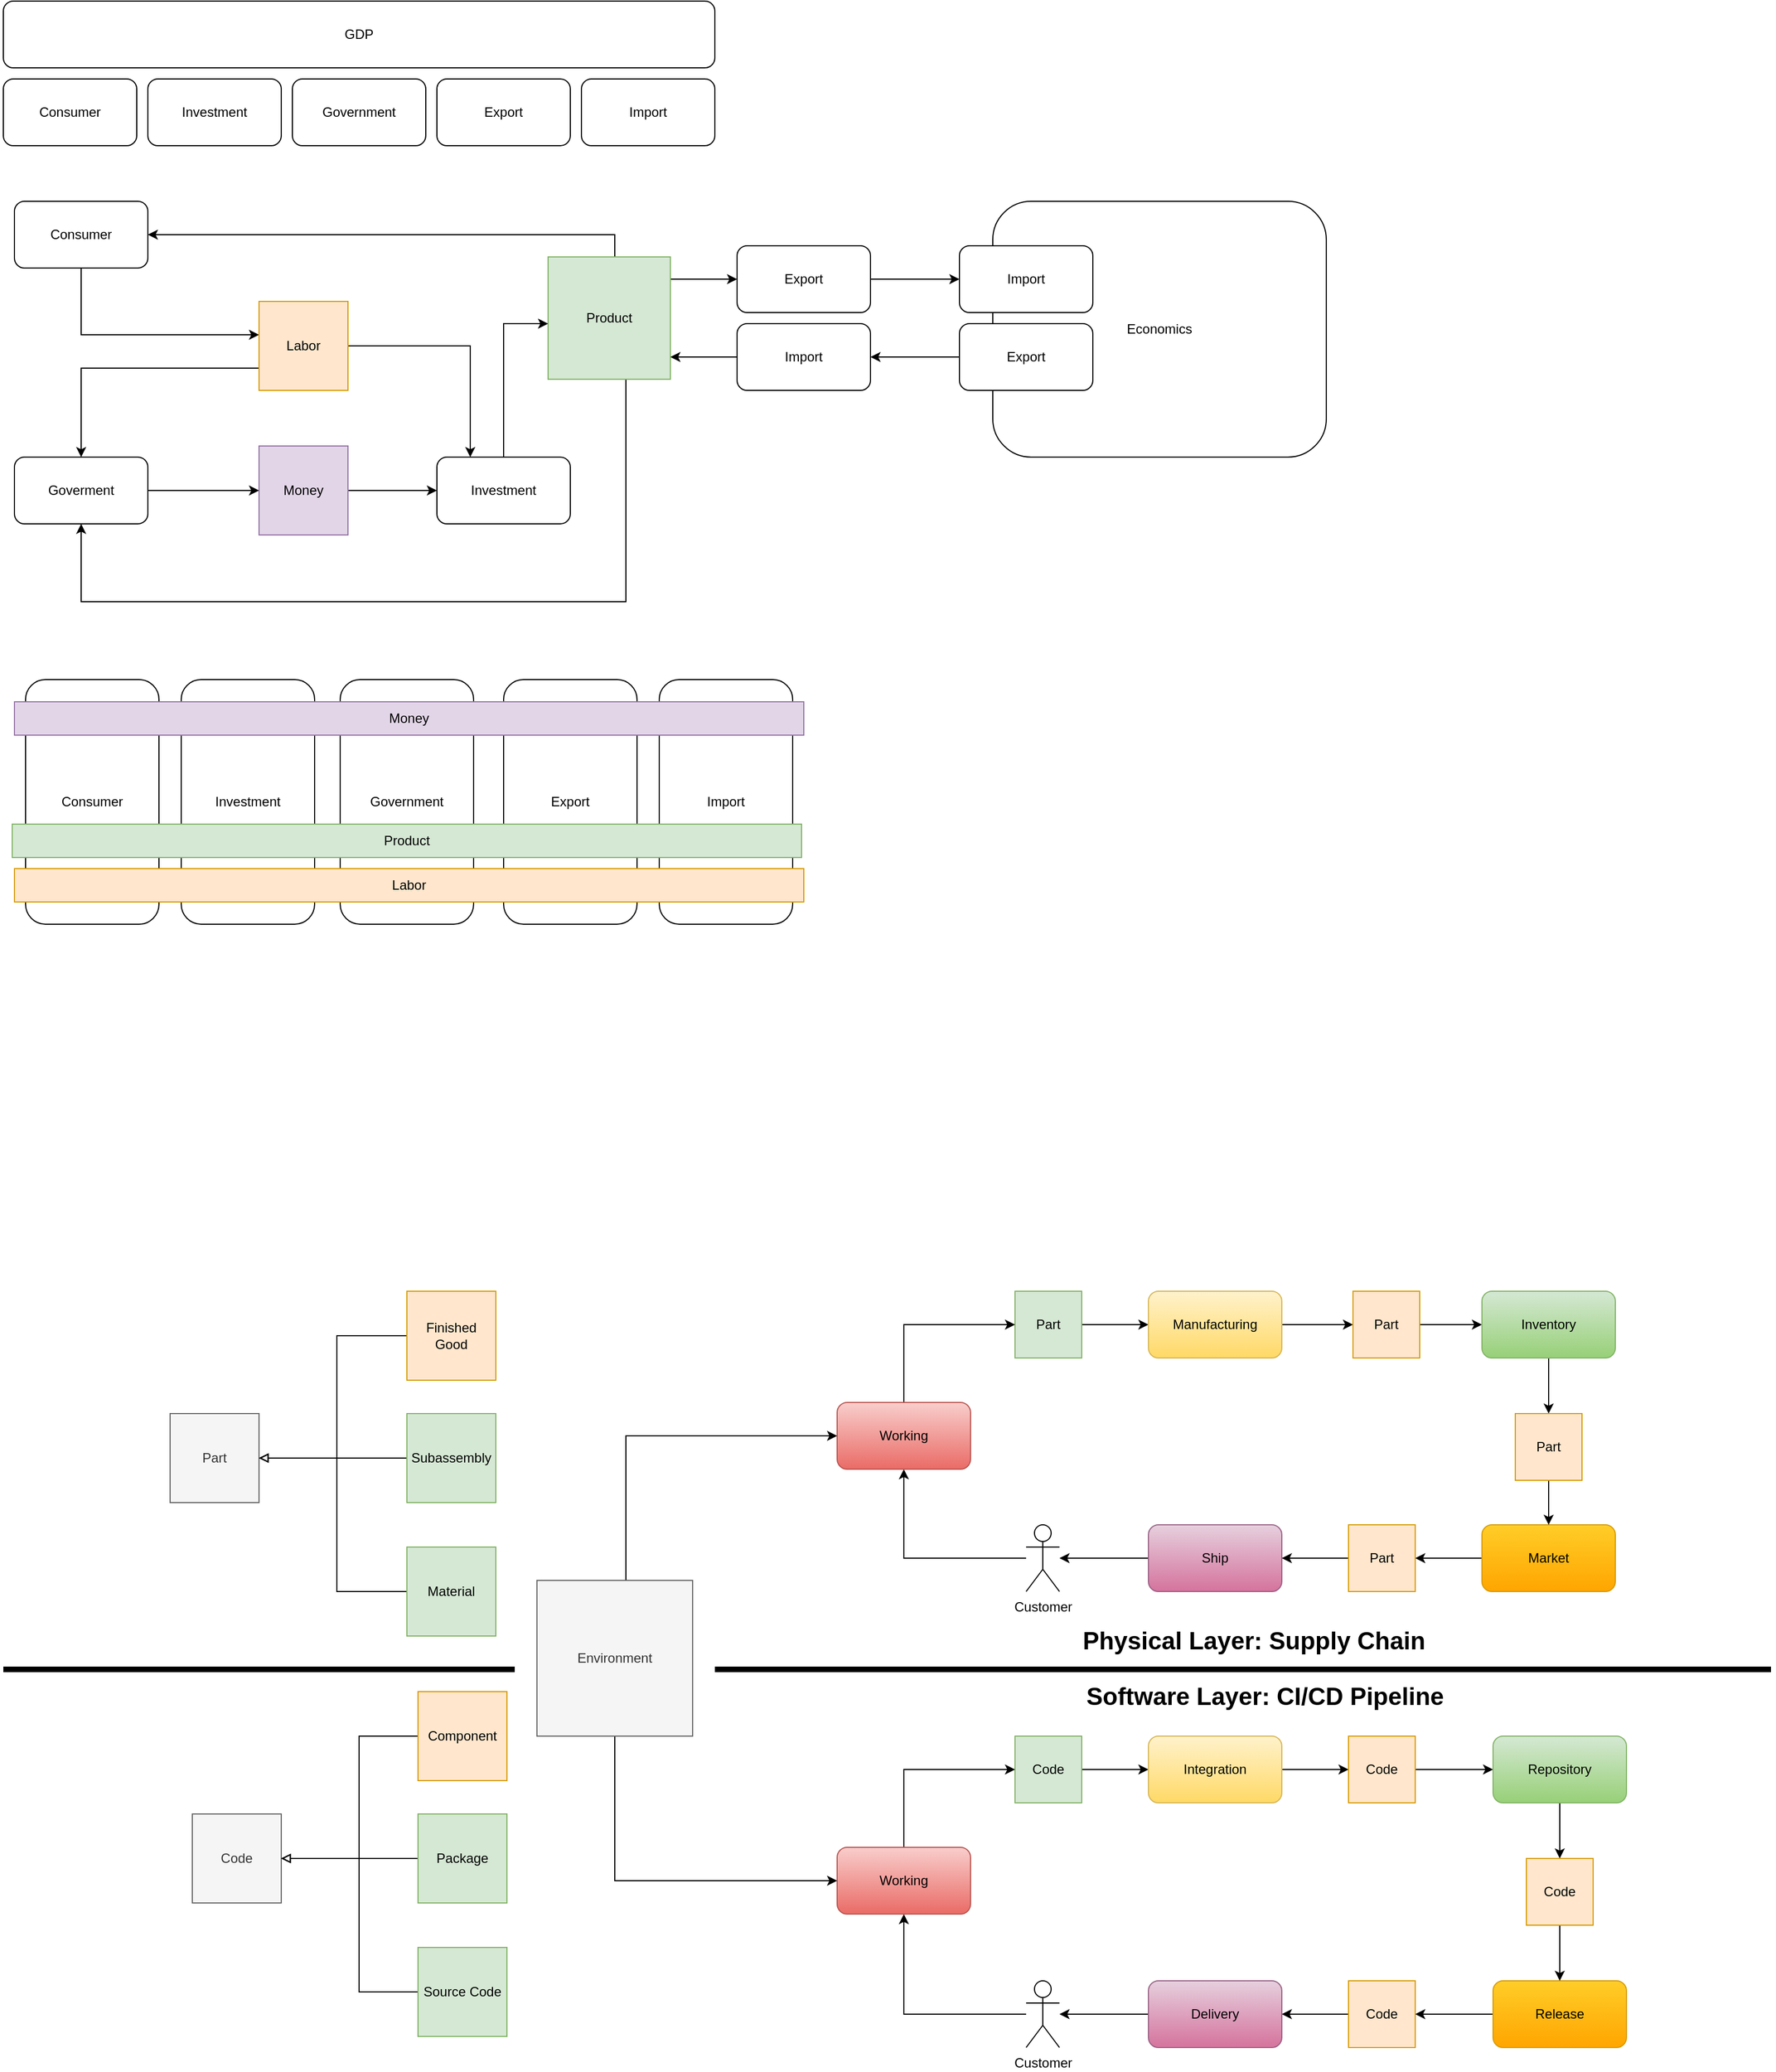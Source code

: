 <mxfile version="24.7.7">
  <diagram id="WdPhiyALX5MABTwu8MzQ" name="หน้า-1">
    <mxGraphModel dx="1877" dy="530" grid="1" gridSize="10" guides="1" tooltips="1" connect="1" arrows="1" fold="1" page="1" pageScale="1" pageWidth="827" pageHeight="1169" math="0" shadow="0">
      <root>
        <mxCell id="0" />
        <mxCell id="1" parent="0" />
        <mxCell id="oQMwxgK-2luLPz35tf9i-1" value="GDP" style="rounded=1;whiteSpace=wrap;html=1;" parent="1" vertex="1">
          <mxGeometry x="-800" y="20" width="640" height="60" as="geometry" />
        </mxCell>
        <mxCell id="oQMwxgK-2luLPz35tf9i-2" value="Consumer" style="rounded=1;whiteSpace=wrap;html=1;" parent="1" vertex="1">
          <mxGeometry x="-800" y="90" width="120" height="60" as="geometry" />
        </mxCell>
        <mxCell id="oQMwxgK-2luLPz35tf9i-3" value="Investment" style="rounded=1;whiteSpace=wrap;html=1;" parent="1" vertex="1">
          <mxGeometry x="-670" y="90" width="120" height="60" as="geometry" />
        </mxCell>
        <mxCell id="oQMwxgK-2luLPz35tf9i-4" value="Government" style="rounded=1;whiteSpace=wrap;html=1;" parent="1" vertex="1">
          <mxGeometry x="-540" y="90" width="120" height="60" as="geometry" />
        </mxCell>
        <mxCell id="oQMwxgK-2luLPz35tf9i-5" value="Export" style="rounded=1;whiteSpace=wrap;html=1;" parent="1" vertex="1">
          <mxGeometry x="-410" y="90" width="120" height="60" as="geometry" />
        </mxCell>
        <mxCell id="oQMwxgK-2luLPz35tf9i-6" value="Import" style="rounded=1;whiteSpace=wrap;html=1;" parent="1" vertex="1">
          <mxGeometry x="-280" y="90" width="120" height="60" as="geometry" />
        </mxCell>
        <mxCell id="eTJfWKO-UilUxvtATdF1-4" style="edgeStyle=orthogonalEdgeStyle;rounded=0;orthogonalLoop=1;jettySize=auto;html=1;" parent="1" source="eTJfWKO-UilUxvtATdF1-2" target="eTJfWKO-UilUxvtATdF1-3" edge="1">
          <mxGeometry relative="1" as="geometry" />
        </mxCell>
        <mxCell id="eTJfWKO-UilUxvtATdF1-2" value="Part" style="whiteSpace=wrap;html=1;aspect=fixed;fillColor=#d5e8d4;strokeColor=#82b366;" parent="1" vertex="1">
          <mxGeometry x="110" y="1180" width="60" height="60" as="geometry" />
        </mxCell>
        <mxCell id="eTJfWKO-UilUxvtATdF1-6" style="edgeStyle=orthogonalEdgeStyle;rounded=0;orthogonalLoop=1;jettySize=auto;html=1;" parent="1" source="eTJfWKO-UilUxvtATdF1-3" target="eTJfWKO-UilUxvtATdF1-5" edge="1">
          <mxGeometry relative="1" as="geometry" />
        </mxCell>
        <mxCell id="eTJfWKO-UilUxvtATdF1-3" value="Manufacturing" style="rounded=1;whiteSpace=wrap;html=1;fillColor=#fff2cc;strokeColor=#d6b656;gradientColor=#ffd966;" parent="1" vertex="1">
          <mxGeometry x="230" y="1180" width="120" height="60" as="geometry" />
        </mxCell>
        <mxCell id="eTJfWKO-UilUxvtATdF1-8" style="edgeStyle=orthogonalEdgeStyle;rounded=0;orthogonalLoop=1;jettySize=auto;html=1;" parent="1" source="eTJfWKO-UilUxvtATdF1-5" target="eTJfWKO-UilUxvtATdF1-7" edge="1">
          <mxGeometry relative="1" as="geometry" />
        </mxCell>
        <mxCell id="eTJfWKO-UilUxvtATdF1-5" value="Part" style="whiteSpace=wrap;html=1;aspect=fixed;fillColor=#ffe6cc;strokeColor=#d79b00;" parent="1" vertex="1">
          <mxGeometry x="414" y="1180" width="60" height="60" as="geometry" />
        </mxCell>
        <mxCell id="eTJfWKO-UilUxvtATdF1-12" style="edgeStyle=orthogonalEdgeStyle;rounded=0;orthogonalLoop=1;jettySize=auto;html=1;" parent="1" source="eTJfWKO-UilUxvtATdF1-7" target="eTJfWKO-UilUxvtATdF1-10" edge="1">
          <mxGeometry relative="1" as="geometry" />
        </mxCell>
        <mxCell id="eTJfWKO-UilUxvtATdF1-7" value="Inventory" style="rounded=1;whiteSpace=wrap;html=1;fillColor=#d5e8d4;strokeColor=#82b366;gradientColor=#97d077;" parent="1" vertex="1">
          <mxGeometry x="530" y="1180" width="120" height="60" as="geometry" />
        </mxCell>
        <mxCell id="eTJfWKO-UilUxvtATdF1-17" style="edgeStyle=orthogonalEdgeStyle;rounded=0;orthogonalLoop=1;jettySize=auto;html=1;" parent="1" source="eTJfWKO-UilUxvtATdF1-9" target="eTJfWKO-UilUxvtATdF1-16" edge="1">
          <mxGeometry relative="1" as="geometry" />
        </mxCell>
        <mxCell id="eTJfWKO-UilUxvtATdF1-9" value="Market" style="rounded=1;whiteSpace=wrap;html=1;fillColor=#ffcd28;strokeColor=#d79b00;gradientColor=#ffa500;" parent="1" vertex="1">
          <mxGeometry x="530" y="1390" width="120" height="60" as="geometry" />
        </mxCell>
        <mxCell id="eTJfWKO-UilUxvtATdF1-11" style="edgeStyle=orthogonalEdgeStyle;rounded=0;orthogonalLoop=1;jettySize=auto;html=1;" parent="1" source="eTJfWKO-UilUxvtATdF1-10" target="eTJfWKO-UilUxvtATdF1-9" edge="1">
          <mxGeometry relative="1" as="geometry" />
        </mxCell>
        <mxCell id="eTJfWKO-UilUxvtATdF1-10" value="Part" style="whiteSpace=wrap;html=1;aspect=fixed;fillColor=#ffe6cc;strokeColor=#d79b00;" parent="1" vertex="1">
          <mxGeometry x="560" y="1290" width="60" height="60" as="geometry" />
        </mxCell>
        <mxCell id="eTJfWKO-UilUxvtATdF1-43" style="edgeStyle=orthogonalEdgeStyle;rounded=0;orthogonalLoop=1;jettySize=auto;html=1;" parent="1" source="eTJfWKO-UilUxvtATdF1-14" target="eTJfWKO-UilUxvtATdF1-42" edge="1">
          <mxGeometry relative="1" as="geometry" />
        </mxCell>
        <mxCell id="eTJfWKO-UilUxvtATdF1-14" value="Ship" style="rounded=1;whiteSpace=wrap;html=1;fillColor=#e6d0de;strokeColor=#996185;gradientColor=#d5739d;" parent="1" vertex="1">
          <mxGeometry x="230" y="1390" width="120" height="60" as="geometry" />
        </mxCell>
        <mxCell id="eTJfWKO-UilUxvtATdF1-18" style="edgeStyle=orthogonalEdgeStyle;rounded=0;orthogonalLoop=1;jettySize=auto;html=1;" parent="1" source="eTJfWKO-UilUxvtATdF1-16" target="eTJfWKO-UilUxvtATdF1-14" edge="1">
          <mxGeometry relative="1" as="geometry">
            <Array as="points">
              <mxPoint x="450" y="1430" />
            </Array>
          </mxGeometry>
        </mxCell>
        <mxCell id="eTJfWKO-UilUxvtATdF1-16" value="Part" style="whiteSpace=wrap;html=1;aspect=fixed;fillColor=#ffe6cc;strokeColor=#d79b00;" parent="1" vertex="1">
          <mxGeometry x="410" y="1390" width="60" height="60" as="geometry" />
        </mxCell>
        <mxCell id="eTJfWKO-UilUxvtATdF1-22" style="edgeStyle=orthogonalEdgeStyle;rounded=0;orthogonalLoop=1;jettySize=auto;html=1;" parent="1" source="eTJfWKO-UilUxvtATdF1-20" target="eTJfWKO-UilUxvtATdF1-21" edge="1">
          <mxGeometry relative="1" as="geometry" />
        </mxCell>
        <mxCell id="eTJfWKO-UilUxvtATdF1-20" value="Code" style="whiteSpace=wrap;html=1;aspect=fixed;fillColor=#d5e8d4;strokeColor=#82b366;" parent="1" vertex="1">
          <mxGeometry x="110" y="1580" width="60" height="60" as="geometry" />
        </mxCell>
        <mxCell id="eTJfWKO-UilUxvtATdF1-24" style="edgeStyle=orthogonalEdgeStyle;rounded=0;orthogonalLoop=1;jettySize=auto;html=1;" parent="1" source="eTJfWKO-UilUxvtATdF1-21" target="eTJfWKO-UilUxvtATdF1-23" edge="1">
          <mxGeometry relative="1" as="geometry" />
        </mxCell>
        <mxCell id="eTJfWKO-UilUxvtATdF1-21" value="Integration" style="rounded=1;whiteSpace=wrap;html=1;fillColor=#fff2cc;strokeColor=#d6b656;gradientColor=#ffd966;" parent="1" vertex="1">
          <mxGeometry x="230" y="1580" width="120" height="60" as="geometry" />
        </mxCell>
        <mxCell id="eTJfWKO-UilUxvtATdF1-26" style="edgeStyle=orthogonalEdgeStyle;rounded=0;orthogonalLoop=1;jettySize=auto;html=1;" parent="1" source="eTJfWKO-UilUxvtATdF1-23" target="eTJfWKO-UilUxvtATdF1-25" edge="1">
          <mxGeometry relative="1" as="geometry" />
        </mxCell>
        <mxCell id="eTJfWKO-UilUxvtATdF1-23" value="Code" style="whiteSpace=wrap;html=1;aspect=fixed;fillColor=#ffe6cc;strokeColor=#d79b00;" parent="1" vertex="1">
          <mxGeometry x="410" y="1580" width="60" height="60" as="geometry" />
        </mxCell>
        <mxCell id="eTJfWKO-UilUxvtATdF1-34" style="edgeStyle=orthogonalEdgeStyle;rounded=0;orthogonalLoop=1;jettySize=auto;html=1;" parent="1" source="eTJfWKO-UilUxvtATdF1-25" target="eTJfWKO-UilUxvtATdF1-33" edge="1">
          <mxGeometry relative="1" as="geometry" />
        </mxCell>
        <mxCell id="eTJfWKO-UilUxvtATdF1-25" value="Repository" style="rounded=1;whiteSpace=wrap;html=1;fillColor=#d5e8d4;strokeColor=#82b366;gradientColor=#97d077;" parent="1" vertex="1">
          <mxGeometry x="540" y="1580" width="120" height="60" as="geometry" />
        </mxCell>
        <mxCell id="eTJfWKO-UilUxvtATdF1-45" style="edgeStyle=orthogonalEdgeStyle;rounded=0;orthogonalLoop=1;jettySize=auto;html=1;" parent="1" source="eTJfWKO-UilUxvtATdF1-29" target="eTJfWKO-UilUxvtATdF1-44" edge="1">
          <mxGeometry relative="1" as="geometry" />
        </mxCell>
        <mxCell id="eTJfWKO-UilUxvtATdF1-29" value="Delivery" style="rounded=1;whiteSpace=wrap;html=1;fillColor=#e6d0de;strokeColor=#996185;gradientColor=#d5739d;" parent="1" vertex="1">
          <mxGeometry x="230" y="1800" width="120" height="60" as="geometry" />
        </mxCell>
        <mxCell id="eTJfWKO-UilUxvtATdF1-36" style="edgeStyle=orthogonalEdgeStyle;rounded=0;orthogonalLoop=1;jettySize=auto;html=1;" parent="1" source="eTJfWKO-UilUxvtATdF1-31" target="eTJfWKO-UilUxvtATdF1-32" edge="1">
          <mxGeometry relative="1" as="geometry" />
        </mxCell>
        <mxCell id="eTJfWKO-UilUxvtATdF1-31" value="Release" style="rounded=1;whiteSpace=wrap;html=1;fillColor=#ffcd28;strokeColor=#d79b00;gradientColor=#ffa500;" parent="1" vertex="1">
          <mxGeometry x="540" y="1800" width="120" height="60" as="geometry" />
        </mxCell>
        <mxCell id="eTJfWKO-UilUxvtATdF1-37" style="edgeStyle=orthogonalEdgeStyle;rounded=0;orthogonalLoop=1;jettySize=auto;html=1;" parent="1" source="eTJfWKO-UilUxvtATdF1-32" target="eTJfWKO-UilUxvtATdF1-29" edge="1">
          <mxGeometry relative="1" as="geometry" />
        </mxCell>
        <mxCell id="eTJfWKO-UilUxvtATdF1-32" value="Code" style="whiteSpace=wrap;html=1;aspect=fixed;fillColor=#ffe6cc;strokeColor=#d79b00;" parent="1" vertex="1">
          <mxGeometry x="410" y="1800" width="60" height="60" as="geometry" />
        </mxCell>
        <mxCell id="eTJfWKO-UilUxvtATdF1-35" style="edgeStyle=orthogonalEdgeStyle;rounded=0;orthogonalLoop=1;jettySize=auto;html=1;" parent="1" source="eTJfWKO-UilUxvtATdF1-33" target="eTJfWKO-UilUxvtATdF1-31" edge="1">
          <mxGeometry relative="1" as="geometry" />
        </mxCell>
        <mxCell id="eTJfWKO-UilUxvtATdF1-33" value="Code" style="whiteSpace=wrap;html=1;aspect=fixed;fillColor=#ffe6cc;strokeColor=#d79b00;" parent="1" vertex="1">
          <mxGeometry x="570" y="1690" width="60" height="60" as="geometry" />
        </mxCell>
        <mxCell id="eTJfWKO-UilUxvtATdF1-48" style="edgeStyle=orthogonalEdgeStyle;rounded=0;orthogonalLoop=1;jettySize=auto;html=1;" parent="1" source="eTJfWKO-UilUxvtATdF1-42" target="eTJfWKO-UilUxvtATdF1-46" edge="1">
          <mxGeometry relative="1" as="geometry" />
        </mxCell>
        <mxCell id="eTJfWKO-UilUxvtATdF1-42" value="Customer" style="shape=umlActor;verticalLabelPosition=bottom;verticalAlign=top;html=1;outlineConnect=0;" parent="1" vertex="1">
          <mxGeometry x="120" y="1390" width="30" height="60" as="geometry" />
        </mxCell>
        <mxCell id="eTJfWKO-UilUxvtATdF1-49" style="edgeStyle=orthogonalEdgeStyle;rounded=0;orthogonalLoop=1;jettySize=auto;html=1;" parent="1" source="eTJfWKO-UilUxvtATdF1-44" target="eTJfWKO-UilUxvtATdF1-47" edge="1">
          <mxGeometry relative="1" as="geometry" />
        </mxCell>
        <mxCell id="eTJfWKO-UilUxvtATdF1-44" value="Customer" style="shape=umlActor;verticalLabelPosition=bottom;verticalAlign=top;html=1;outlineConnect=0;" parent="1" vertex="1">
          <mxGeometry x="120" y="1800" width="30" height="60" as="geometry" />
        </mxCell>
        <mxCell id="eTJfWKO-UilUxvtATdF1-51" style="edgeStyle=orthogonalEdgeStyle;rounded=0;orthogonalLoop=1;jettySize=auto;html=1;" parent="1" source="eTJfWKO-UilUxvtATdF1-46" target="eTJfWKO-UilUxvtATdF1-2" edge="1">
          <mxGeometry relative="1" as="geometry">
            <Array as="points">
              <mxPoint x="10" y="1210" />
            </Array>
          </mxGeometry>
        </mxCell>
        <mxCell id="eTJfWKO-UilUxvtATdF1-46" value="Working" style="rounded=1;whiteSpace=wrap;html=1;fillColor=#f8cecc;strokeColor=#b85450;gradientColor=#ea6b66;" parent="1" vertex="1">
          <mxGeometry x="-50" y="1280" width="120" height="60" as="geometry" />
        </mxCell>
        <mxCell id="eTJfWKO-UilUxvtATdF1-50" style="edgeStyle=orthogonalEdgeStyle;rounded=0;orthogonalLoop=1;jettySize=auto;html=1;" parent="1" source="eTJfWKO-UilUxvtATdF1-47" target="eTJfWKO-UilUxvtATdF1-20" edge="1">
          <mxGeometry relative="1" as="geometry">
            <Array as="points">
              <mxPoint x="10" y="1610" />
            </Array>
          </mxGeometry>
        </mxCell>
        <mxCell id="eTJfWKO-UilUxvtATdF1-47" value="Working" style="rounded=1;whiteSpace=wrap;html=1;fillColor=#f8cecc;strokeColor=#b85450;gradientColor=#ea6b66;" parent="1" vertex="1">
          <mxGeometry x="-50" y="1680" width="120" height="60" as="geometry" />
        </mxCell>
        <mxCell id="eTJfWKO-UilUxvtATdF1-53" style="edgeStyle=orthogonalEdgeStyle;rounded=0;orthogonalLoop=1;jettySize=auto;html=1;" parent="1" source="eTJfWKO-UilUxvtATdF1-52" target="eTJfWKO-UilUxvtATdF1-46" edge="1">
          <mxGeometry relative="1" as="geometry">
            <Array as="points">
              <mxPoint x="-240" y="1310" />
            </Array>
          </mxGeometry>
        </mxCell>
        <mxCell id="eTJfWKO-UilUxvtATdF1-54" style="edgeStyle=orthogonalEdgeStyle;rounded=0;orthogonalLoop=1;jettySize=auto;html=1;" parent="1" source="eTJfWKO-UilUxvtATdF1-52" target="eTJfWKO-UilUxvtATdF1-47" edge="1">
          <mxGeometry relative="1" as="geometry">
            <Array as="points">
              <mxPoint x="-250" y="1710" />
            </Array>
          </mxGeometry>
        </mxCell>
        <mxCell id="eTJfWKO-UilUxvtATdF1-52" value="Environment" style="whiteSpace=wrap;html=1;aspect=fixed;fillColor=#f5f5f5;fontColor=#333333;strokeColor=#666666;" parent="1" vertex="1">
          <mxGeometry x="-320" y="1440" width="140" height="140" as="geometry" />
        </mxCell>
        <mxCell id="eTJfWKO-UilUxvtATdF1-55" value="Code" style="whiteSpace=wrap;html=1;aspect=fixed;fillColor=#f5f5f5;fontColor=#333333;strokeColor=#666666;" parent="1" vertex="1">
          <mxGeometry x="-630" y="1650" width="80" height="80" as="geometry" />
        </mxCell>
        <mxCell id="eTJfWKO-UilUxvtATdF1-59" style="edgeStyle=orthogonalEdgeStyle;rounded=0;orthogonalLoop=1;jettySize=auto;html=1;endArrow=block;endFill=0;" parent="1" source="eTJfWKO-UilUxvtATdF1-56" target="eTJfWKO-UilUxvtATdF1-55" edge="1">
          <mxGeometry relative="1" as="geometry">
            <Array as="points">
              <mxPoint x="-480" y="1580" />
              <mxPoint x="-480" y="1690" />
            </Array>
          </mxGeometry>
        </mxCell>
        <mxCell id="eTJfWKO-UilUxvtATdF1-56" value="Component" style="whiteSpace=wrap;html=1;aspect=fixed;fillColor=#ffe6cc;strokeColor=#d79b00;" parent="1" vertex="1">
          <mxGeometry x="-427" y="1540" width="80" height="80" as="geometry" />
        </mxCell>
        <mxCell id="eTJfWKO-UilUxvtATdF1-60" style="edgeStyle=orthogonalEdgeStyle;rounded=0;orthogonalLoop=1;jettySize=auto;html=1;endArrow=block;endFill=0;" parent="1" source="eTJfWKO-UilUxvtATdF1-57" target="eTJfWKO-UilUxvtATdF1-55" edge="1">
          <mxGeometry relative="1" as="geometry" />
        </mxCell>
        <mxCell id="eTJfWKO-UilUxvtATdF1-57" value="Package" style="whiteSpace=wrap;html=1;aspect=fixed;fillColor=#d5e8d4;strokeColor=#82b366;" parent="1" vertex="1">
          <mxGeometry x="-427" y="1650" width="80" height="80" as="geometry" />
        </mxCell>
        <mxCell id="eTJfWKO-UilUxvtATdF1-61" style="edgeStyle=orthogonalEdgeStyle;rounded=0;orthogonalLoop=1;jettySize=auto;html=1;endArrow=block;endFill=0;" parent="1" source="eTJfWKO-UilUxvtATdF1-58" target="eTJfWKO-UilUxvtATdF1-55" edge="1">
          <mxGeometry relative="1" as="geometry">
            <Array as="points">
              <mxPoint x="-480" y="1810" />
              <mxPoint x="-480" y="1690" />
            </Array>
          </mxGeometry>
        </mxCell>
        <mxCell id="eTJfWKO-UilUxvtATdF1-58" value="Source Code" style="whiteSpace=wrap;html=1;aspect=fixed;fillColor=#d5e8d4;strokeColor=#82b366;" parent="1" vertex="1">
          <mxGeometry x="-427" y="1770" width="80" height="80" as="geometry" />
        </mxCell>
        <mxCell id="eTJfWKO-UilUxvtATdF1-62" value="Part" style="whiteSpace=wrap;html=1;aspect=fixed;fillColor=#f5f5f5;fontColor=#333333;strokeColor=#666666;" parent="1" vertex="1">
          <mxGeometry x="-650" y="1290" width="80" height="80" as="geometry" />
        </mxCell>
        <mxCell id="eTJfWKO-UilUxvtATdF1-63" style="edgeStyle=orthogonalEdgeStyle;rounded=0;orthogonalLoop=1;jettySize=auto;html=1;endArrow=block;endFill=0;" parent="1" source="eTJfWKO-UilUxvtATdF1-64" target="eTJfWKO-UilUxvtATdF1-62" edge="1">
          <mxGeometry relative="1" as="geometry">
            <Array as="points">
              <mxPoint x="-500" y="1220" />
              <mxPoint x="-500" y="1330" />
            </Array>
          </mxGeometry>
        </mxCell>
        <mxCell id="eTJfWKO-UilUxvtATdF1-64" value="Finished Good" style="whiteSpace=wrap;html=1;aspect=fixed;fillColor=#ffe6cc;strokeColor=#d79b00;" parent="1" vertex="1">
          <mxGeometry x="-437" y="1180" width="80" height="80" as="geometry" />
        </mxCell>
        <mxCell id="eTJfWKO-UilUxvtATdF1-65" style="edgeStyle=orthogonalEdgeStyle;rounded=0;orthogonalLoop=1;jettySize=auto;html=1;endArrow=block;endFill=0;" parent="1" source="eTJfWKO-UilUxvtATdF1-66" target="eTJfWKO-UilUxvtATdF1-62" edge="1">
          <mxGeometry relative="1" as="geometry" />
        </mxCell>
        <mxCell id="eTJfWKO-UilUxvtATdF1-66" value="Subassembly" style="whiteSpace=wrap;html=1;aspect=fixed;fillColor=#d5e8d4;strokeColor=#82b366;" parent="1" vertex="1">
          <mxGeometry x="-437" y="1290" width="80" height="80" as="geometry" />
        </mxCell>
        <mxCell id="eTJfWKO-UilUxvtATdF1-67" style="edgeStyle=orthogonalEdgeStyle;rounded=0;orthogonalLoop=1;jettySize=auto;html=1;endArrow=block;endFill=0;" parent="1" source="eTJfWKO-UilUxvtATdF1-68" target="eTJfWKO-UilUxvtATdF1-62" edge="1">
          <mxGeometry relative="1" as="geometry">
            <Array as="points">
              <mxPoint x="-500" y="1450" />
              <mxPoint x="-500" y="1330" />
            </Array>
          </mxGeometry>
        </mxCell>
        <mxCell id="eTJfWKO-UilUxvtATdF1-68" value="Material" style="whiteSpace=wrap;html=1;aspect=fixed;fillColor=#d5e8d4;strokeColor=#82b366;" parent="1" vertex="1">
          <mxGeometry x="-437" y="1410" width="80" height="80" as="geometry" />
        </mxCell>
        <mxCell id="eTJfWKO-UilUxvtATdF1-69" value="" style="endArrow=none;html=1;rounded=0;strokeWidth=5;" parent="1" edge="1">
          <mxGeometry width="50" height="50" relative="1" as="geometry">
            <mxPoint x="-160" y="1520" as="sourcePoint" />
            <mxPoint x="790" y="1520" as="targetPoint" />
          </mxGeometry>
        </mxCell>
        <mxCell id="eTJfWKO-UilUxvtATdF1-72" value="Physical Layer: Supply Chain" style="text;html=1;align=center;verticalAlign=middle;whiteSpace=wrap;rounded=0;fontSize=22;fontStyle=1" parent="1" vertex="1">
          <mxGeometry x="90" y="1480" width="470" height="30" as="geometry" />
        </mxCell>
        <mxCell id="eTJfWKO-UilUxvtATdF1-73" value="Software Layer: CI/CD Pipeline" style="text;html=1;align=center;verticalAlign=middle;whiteSpace=wrap;rounded=0;fontSize=22;fontStyle=1" parent="1" vertex="1">
          <mxGeometry x="100" y="1530" width="470" height="30" as="geometry" />
        </mxCell>
        <mxCell id="eTJfWKO-UilUxvtATdF1-77" value="" style="endArrow=none;html=1;rounded=0;strokeWidth=5;" parent="1" edge="1">
          <mxGeometry width="50" height="50" relative="1" as="geometry">
            <mxPoint x="-800" y="1520" as="sourcePoint" />
            <mxPoint x="-340" y="1520" as="targetPoint" />
          </mxGeometry>
        </mxCell>
        <mxCell id="Ku2YqbDavBAdnSKKJJDl-16" style="edgeStyle=orthogonalEdgeStyle;rounded=0;orthogonalLoop=1;jettySize=auto;html=1;" edge="1" parent="1" source="Ku2YqbDavBAdnSKKJJDl-1" target="Ku2YqbDavBAdnSKKJJDl-15">
          <mxGeometry relative="1" as="geometry">
            <Array as="points">
              <mxPoint x="-730" y="320" />
            </Array>
          </mxGeometry>
        </mxCell>
        <mxCell id="Ku2YqbDavBAdnSKKJJDl-1" value="Consumer" style="rounded=1;whiteSpace=wrap;html=1;" vertex="1" parent="1">
          <mxGeometry x="-790" y="200" width="120" height="60" as="geometry" />
        </mxCell>
        <mxCell id="Ku2YqbDavBAdnSKKJJDl-10" style="edgeStyle=orthogonalEdgeStyle;rounded=0;orthogonalLoop=1;jettySize=auto;html=1;" edge="1" parent="1" source="Ku2YqbDavBAdnSKKJJDl-2" target="Ku2YqbDavBAdnSKKJJDl-1">
          <mxGeometry relative="1" as="geometry">
            <Array as="points">
              <mxPoint x="-250" y="230" />
            </Array>
          </mxGeometry>
        </mxCell>
        <mxCell id="Ku2YqbDavBAdnSKKJJDl-12" style="edgeStyle=orthogonalEdgeStyle;rounded=0;orthogonalLoop=1;jettySize=auto;html=1;" edge="1" parent="1" source="Ku2YqbDavBAdnSKKJJDl-2" target="Ku2YqbDavBAdnSKKJJDl-11">
          <mxGeometry relative="1" as="geometry">
            <Array as="points">
              <mxPoint x="-170" y="270" />
              <mxPoint x="-170" y="270" />
            </Array>
          </mxGeometry>
        </mxCell>
        <mxCell id="Ku2YqbDavBAdnSKKJJDl-19" style="edgeStyle=orthogonalEdgeStyle;rounded=0;orthogonalLoop=1;jettySize=auto;html=1;" edge="1" parent="1" source="Ku2YqbDavBAdnSKKJJDl-2" target="Ku2YqbDavBAdnSKKJJDl-6">
          <mxGeometry relative="1" as="geometry">
            <Array as="points">
              <mxPoint x="-240" y="330" />
              <mxPoint x="-240" y="560" />
              <mxPoint x="-730" y="560" />
            </Array>
          </mxGeometry>
        </mxCell>
        <mxCell id="Ku2YqbDavBAdnSKKJJDl-2" value="Product" style="whiteSpace=wrap;html=1;aspect=fixed;fillColor=#d5e8d4;strokeColor=#82b366;" vertex="1" parent="1">
          <mxGeometry x="-310" y="250" width="110" height="110" as="geometry" />
        </mxCell>
        <mxCell id="Ku2YqbDavBAdnSKKJJDl-4" style="edgeStyle=orthogonalEdgeStyle;rounded=0;orthogonalLoop=1;jettySize=auto;html=1;" edge="1" parent="1" source="Ku2YqbDavBAdnSKKJJDl-3" target="Ku2YqbDavBAdnSKKJJDl-2">
          <mxGeometry relative="1" as="geometry">
            <Array as="points">
              <mxPoint x="-350" y="310" />
            </Array>
          </mxGeometry>
        </mxCell>
        <mxCell id="Ku2YqbDavBAdnSKKJJDl-3" value="Investment" style="rounded=1;whiteSpace=wrap;html=1;" vertex="1" parent="1">
          <mxGeometry x="-410" y="430" width="120" height="60" as="geometry" />
        </mxCell>
        <mxCell id="Ku2YqbDavBAdnSKKJJDl-9" style="edgeStyle=orthogonalEdgeStyle;rounded=0;orthogonalLoop=1;jettySize=auto;html=1;" edge="1" parent="1" source="Ku2YqbDavBAdnSKKJJDl-5" target="Ku2YqbDavBAdnSKKJJDl-3">
          <mxGeometry relative="1" as="geometry" />
        </mxCell>
        <mxCell id="Ku2YqbDavBAdnSKKJJDl-5" value="Money" style="whiteSpace=wrap;html=1;aspect=fixed;fillColor=#e1d5e7;strokeColor=#9673a6;" vertex="1" parent="1">
          <mxGeometry x="-570" y="420" width="80" height="80" as="geometry" />
        </mxCell>
        <mxCell id="Ku2YqbDavBAdnSKKJJDl-7" style="edgeStyle=orthogonalEdgeStyle;rounded=0;orthogonalLoop=1;jettySize=auto;html=1;" edge="1" parent="1" source="Ku2YqbDavBAdnSKKJJDl-6" target="Ku2YqbDavBAdnSKKJJDl-5">
          <mxGeometry relative="1" as="geometry" />
        </mxCell>
        <mxCell id="Ku2YqbDavBAdnSKKJJDl-6" value="Goverment" style="rounded=1;whiteSpace=wrap;html=1;" vertex="1" parent="1">
          <mxGeometry x="-790" y="430" width="120" height="60" as="geometry" />
        </mxCell>
        <mxCell id="Ku2YqbDavBAdnSKKJJDl-23" style="edgeStyle=orthogonalEdgeStyle;rounded=0;orthogonalLoop=1;jettySize=auto;html=1;" edge="1" parent="1" source="Ku2YqbDavBAdnSKKJJDl-11" target="Ku2YqbDavBAdnSKKJJDl-21">
          <mxGeometry relative="1" as="geometry" />
        </mxCell>
        <mxCell id="Ku2YqbDavBAdnSKKJJDl-11" value="Export" style="rounded=1;whiteSpace=wrap;html=1;" vertex="1" parent="1">
          <mxGeometry x="-140" y="240" width="120" height="60" as="geometry" />
        </mxCell>
        <mxCell id="Ku2YqbDavBAdnSKKJJDl-14" style="edgeStyle=orthogonalEdgeStyle;rounded=0;orthogonalLoop=1;jettySize=auto;html=1;" edge="1" parent="1" source="Ku2YqbDavBAdnSKKJJDl-13" target="Ku2YqbDavBAdnSKKJJDl-2">
          <mxGeometry relative="1" as="geometry">
            <Array as="points">
              <mxPoint x="-270" y="360" />
              <mxPoint x="-270" y="330" />
            </Array>
          </mxGeometry>
        </mxCell>
        <mxCell id="Ku2YqbDavBAdnSKKJJDl-13" value="Import" style="rounded=1;whiteSpace=wrap;html=1;" vertex="1" parent="1">
          <mxGeometry x="-140" y="310" width="120" height="60" as="geometry" />
        </mxCell>
        <mxCell id="Ku2YqbDavBAdnSKKJJDl-17" style="edgeStyle=orthogonalEdgeStyle;rounded=0;orthogonalLoop=1;jettySize=auto;html=1;" edge="1" parent="1" source="Ku2YqbDavBAdnSKKJJDl-15" target="Ku2YqbDavBAdnSKKJJDl-3">
          <mxGeometry relative="1" as="geometry">
            <Array as="points">
              <mxPoint x="-380" y="330" />
            </Array>
          </mxGeometry>
        </mxCell>
        <mxCell id="Ku2YqbDavBAdnSKKJJDl-18" style="edgeStyle=orthogonalEdgeStyle;rounded=0;orthogonalLoop=1;jettySize=auto;html=1;" edge="1" parent="1" source="Ku2YqbDavBAdnSKKJJDl-15" target="Ku2YqbDavBAdnSKKJJDl-6">
          <mxGeometry relative="1" as="geometry">
            <Array as="points">
              <mxPoint x="-730" y="350" />
            </Array>
          </mxGeometry>
        </mxCell>
        <mxCell id="Ku2YqbDavBAdnSKKJJDl-15" value="Labor" style="whiteSpace=wrap;html=1;aspect=fixed;fillColor=#ffe6cc;strokeColor=#d79b00;" vertex="1" parent="1">
          <mxGeometry x="-570" y="290" width="80" height="80" as="geometry" />
        </mxCell>
        <mxCell id="Ku2YqbDavBAdnSKKJJDl-20" value="Economics" style="rounded=1;whiteSpace=wrap;html=1;" vertex="1" parent="1">
          <mxGeometry x="90" y="200" width="300" height="230" as="geometry" />
        </mxCell>
        <mxCell id="Ku2YqbDavBAdnSKKJJDl-21" value="Import" style="rounded=1;whiteSpace=wrap;html=1;" vertex="1" parent="1">
          <mxGeometry x="60" y="240" width="120" height="60" as="geometry" />
        </mxCell>
        <mxCell id="Ku2YqbDavBAdnSKKJJDl-24" style="edgeStyle=orthogonalEdgeStyle;rounded=0;orthogonalLoop=1;jettySize=auto;html=1;" edge="1" parent="1" source="Ku2YqbDavBAdnSKKJJDl-22" target="Ku2YqbDavBAdnSKKJJDl-13">
          <mxGeometry relative="1" as="geometry" />
        </mxCell>
        <mxCell id="Ku2YqbDavBAdnSKKJJDl-22" value="Export" style="rounded=1;whiteSpace=wrap;html=1;" vertex="1" parent="1">
          <mxGeometry x="60" y="310" width="120" height="60" as="geometry" />
        </mxCell>
        <mxCell id="Ku2YqbDavBAdnSKKJJDl-27" value="Consumer" style="rounded=1;whiteSpace=wrap;html=1;fillColor=none;" vertex="1" parent="1">
          <mxGeometry x="-780" y="630" width="120" height="220" as="geometry" />
        </mxCell>
        <mxCell id="Ku2YqbDavBAdnSKKJJDl-30" value="Investment" style="rounded=1;whiteSpace=wrap;html=1;fillColor=none;" vertex="1" parent="1">
          <mxGeometry x="-640" y="630" width="120" height="220" as="geometry" />
        </mxCell>
        <mxCell id="Ku2YqbDavBAdnSKKJJDl-31" value="Government" style="rounded=1;whiteSpace=wrap;html=1;fillColor=none;" vertex="1" parent="1">
          <mxGeometry x="-497" y="630" width="120" height="220" as="geometry" />
        </mxCell>
        <mxCell id="Ku2YqbDavBAdnSKKJJDl-32" value="Export" style="rounded=1;whiteSpace=wrap;html=1;fillColor=none;" vertex="1" parent="1">
          <mxGeometry x="-350" y="630" width="120" height="220" as="geometry" />
        </mxCell>
        <mxCell id="Ku2YqbDavBAdnSKKJJDl-33" value="Import" style="rounded=1;whiteSpace=wrap;html=1;fillColor=none;" vertex="1" parent="1">
          <mxGeometry x="-210" y="630" width="120" height="220" as="geometry" />
        </mxCell>
        <mxCell id="Ku2YqbDavBAdnSKKJJDl-42" value="Product" style="rounded=0;whiteSpace=wrap;html=1;fillColor=#d5e8d4;strokeColor=#82b366;" vertex="1" parent="1">
          <mxGeometry x="-792" y="760" width="710" height="30" as="geometry" />
        </mxCell>
        <mxCell id="Ku2YqbDavBAdnSKKJJDl-47" value="Labor" style="rounded=0;whiteSpace=wrap;html=1;fillColor=#ffe6cc;strokeColor=#d79b00;" vertex="1" parent="1">
          <mxGeometry x="-790" y="800" width="710" height="30" as="geometry" />
        </mxCell>
        <mxCell id="Ku2YqbDavBAdnSKKJJDl-26" value="Money" style="rounded=0;whiteSpace=wrap;html=1;fillColor=#e1d5e7;strokeColor=#9673a6;" vertex="1" parent="1">
          <mxGeometry x="-790" y="650" width="710" height="30" as="geometry" />
        </mxCell>
      </root>
    </mxGraphModel>
  </diagram>
</mxfile>
